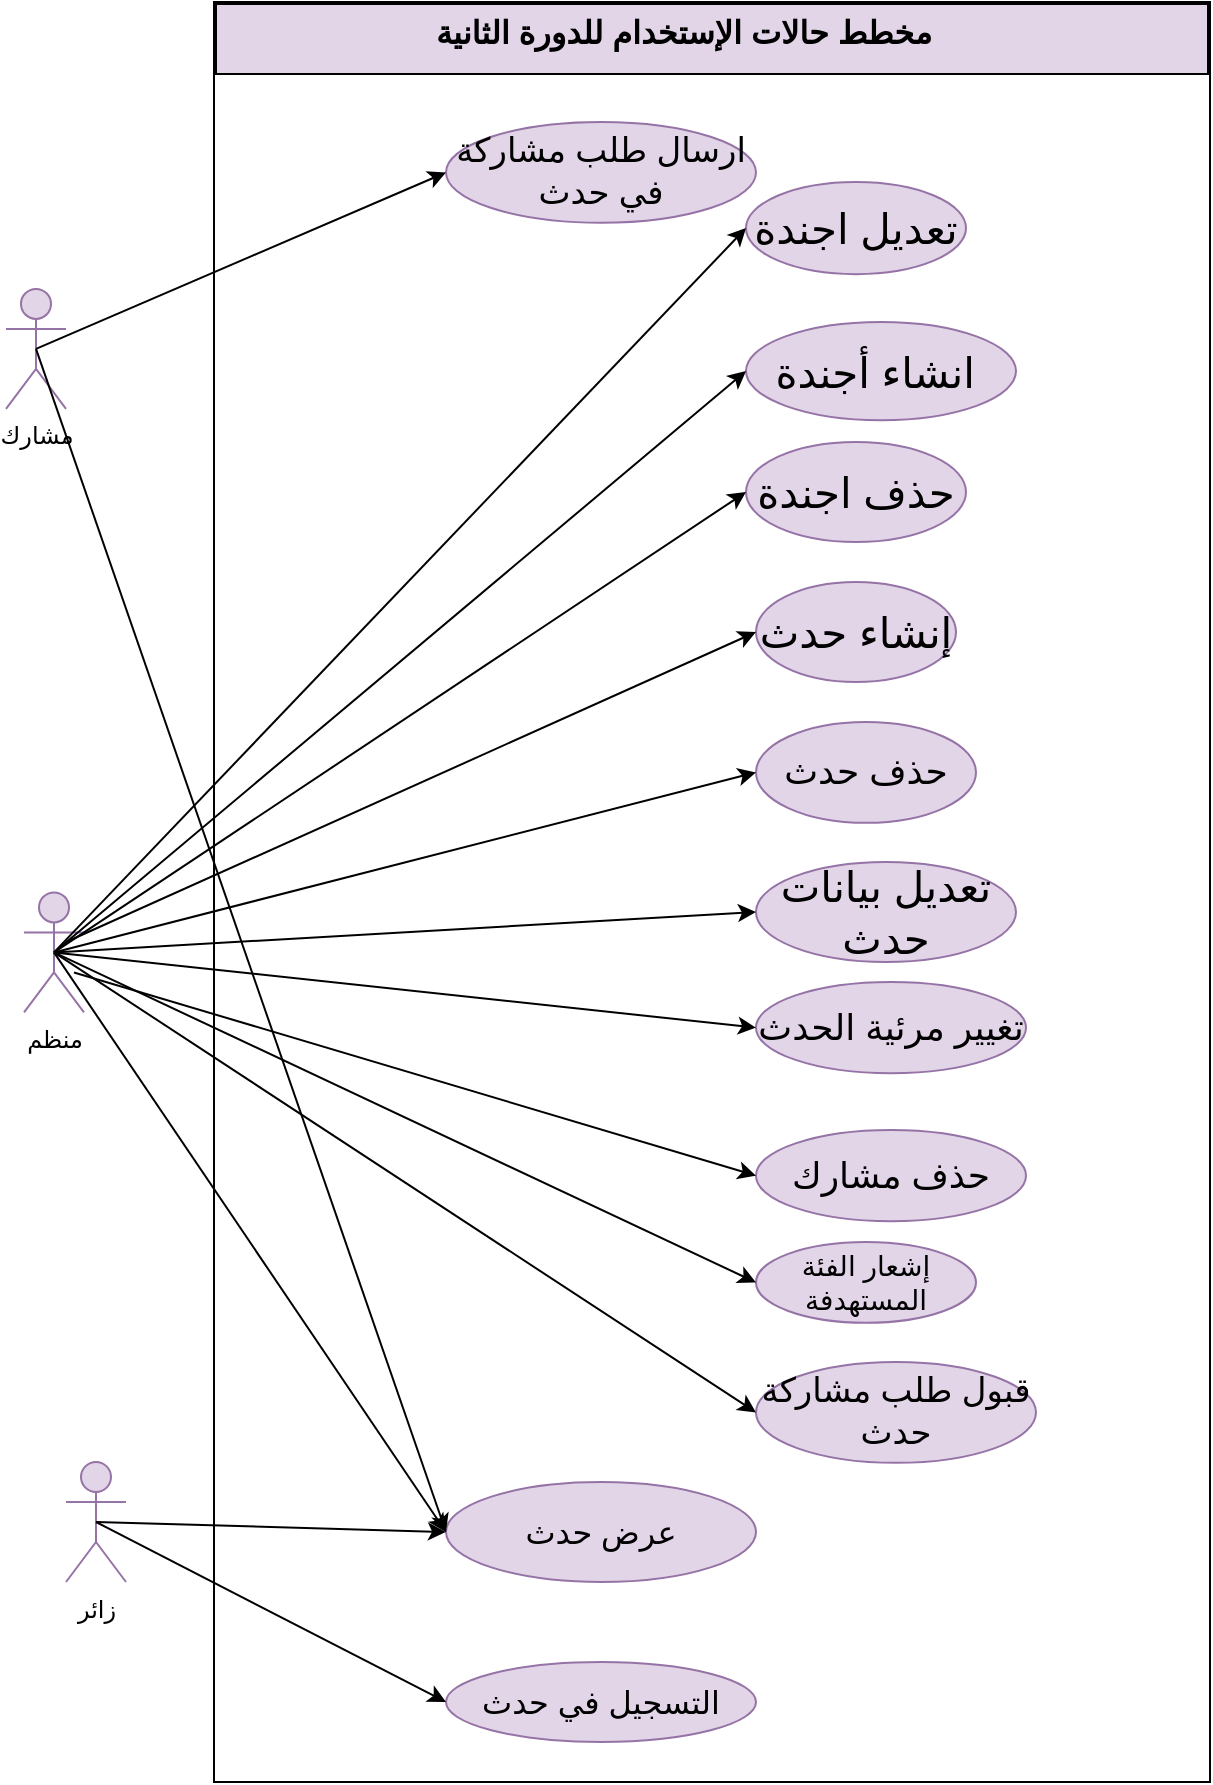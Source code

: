 <mxfile version="13.9.9" type="device" pages="3"><diagram id="Joiw_ys3Vns29vQA35F_" name="usecase diagram"><mxGraphModel dx="587" dy="1980" grid="1" gridSize="10" guides="1" tooltips="1" connect="1" arrows="1" fold="1" page="1" pageScale="1" pageWidth="850" pageHeight="1100" math="0" shadow="0"><root><mxCell id="0"/><mxCell id="1" parent="0"/><mxCell id="YMV_wM-iXMB4Q9IjDArN-46" value="" style="group" parent="1" vertex="1" connectable="0"><mxGeometry x="212" y="30" width="500" height="800" as="geometry"/></mxCell><mxCell id="YMV_wM-iXMB4Q9IjDArN-3" value="" style="rounded=0;whiteSpace=wrap;html=1;" parent="YMV_wM-iXMB4Q9IjDArN-46" vertex="1"><mxGeometry x="2" y="-90" width="498" height="890" as="geometry"/></mxCell><mxCell id="YMV_wM-iXMB4Q9IjDArN-48" value="&lt;span&gt;&lt;/span&gt;&lt;span&gt;&lt;/span&gt;&lt;span&gt;&lt;font style=&quot;font-size: 17px&quot;&gt;قبول طلب مشاركة حدث&lt;/font&gt;&lt;/span&gt;" style="ellipse;whiteSpace=wrap;html=1;fillColor=#e1d5e7;strokeColor=#9673a6;" parent="YMV_wM-iXMB4Q9IjDArN-46" vertex="1"><mxGeometry x="273" y="590" width="140" height="50.42" as="geometry"/></mxCell><mxCell id="YMV_wM-iXMB4Q9IjDArN-55" value="&lt;span&gt;&lt;font style=&quot;font-size: 17px&quot;&gt;ارسال طلب مشاركة في حدث&lt;/font&gt;&lt;/span&gt;" style="ellipse;whiteSpace=wrap;html=1;fillColor=#e1d5e7;strokeColor=#9673a6;" parent="YMV_wM-iXMB4Q9IjDArN-46" vertex="1"><mxGeometry x="118" y="-30" width="155" height="50.42" as="geometry"/></mxCell><mxCell id="YMV_wM-iXMB4Q9IjDArN-58" value="&lt;span style=&quot;text-align: left&quot;&gt;&lt;font style=&quot;font-size: 16px&quot;&gt;التسجيل في حدث&lt;/font&gt;&lt;/span&gt;" style="ellipse;whiteSpace=wrap;html=1;fillColor=#e1d5e7;strokeColor=#9673a6;" parent="YMV_wM-iXMB4Q9IjDArN-46" vertex="1"><mxGeometry x="118" y="740" width="155" height="40" as="geometry"/></mxCell><mxCell id="YMV_wM-iXMB4Q9IjDArN-64" value="&lt;span style=&quot;text-align: left&quot;&gt;&lt;font style=&quot;font-size: 16px&quot;&gt;عرض حدث&lt;/font&gt;&lt;/span&gt;" style="ellipse;whiteSpace=wrap;html=1;fillColor=#e1d5e7;strokeColor=#9673a6;" parent="YMV_wM-iXMB4Q9IjDArN-46" vertex="1"><mxGeometry x="118" y="650" width="155" height="50" as="geometry"/></mxCell><mxCell id="YMV_wM-iXMB4Q9IjDArN-29" value="&lt;span&gt;&lt;/span&gt;&lt;span&gt;&lt;/span&gt;&lt;span&gt;&lt;font style=&quot;font-size: 18px&quot;&gt;تغيير مرئية الحدث&lt;/font&gt;&lt;/span&gt;" style="ellipse;whiteSpace=wrap;html=1;fillColor=#e1d5e7;strokeColor=#9673a6;" parent="YMV_wM-iXMB4Q9IjDArN-46" vertex="1"><mxGeometry x="273" y="400.003" width="135" height="45.625" as="geometry"/></mxCell><mxCell id="YMV_wM-iXMB4Q9IjDArN-34" value="&lt;span&gt;&lt;/span&gt;&lt;span&gt;&lt;/span&gt;&lt;span&gt;&lt;font style=&quot;font-size: 18px&quot;&gt;حذف حدث&lt;/font&gt;&lt;/span&gt;" style="ellipse;whiteSpace=wrap;html=1;fillColor=#e1d5e7;strokeColor=#9673a6;" parent="YMV_wM-iXMB4Q9IjDArN-46" vertex="1"><mxGeometry x="273" y="270" width="110" height="50.42" as="geometry"/></mxCell><mxCell id="YMV_wM-iXMB4Q9IjDArN-30" value="&lt;font style=&quot;font-size: 21px&quot;&gt;تعديل بيانات حدث&lt;/font&gt;" style="ellipse;whiteSpace=wrap;html=1;fillColor=#e1d5e7;strokeColor=#9673a6;" parent="YMV_wM-iXMB4Q9IjDArN-46" vertex="1"><mxGeometry x="273" y="340" width="130" height="50" as="geometry"/></mxCell><mxCell id="YMV_wM-iXMB4Q9IjDArN-10" value="&lt;font style=&quot;font-size: 21px&quot;&gt;تعديل اجندة&lt;/font&gt;" style="ellipse;whiteSpace=wrap;html=1;fillColor=#e1d5e7;strokeColor=#9673a6;" parent="YMV_wM-iXMB4Q9IjDArN-46" vertex="1"><mxGeometry x="268" width="110" height="46.07" as="geometry"/></mxCell><mxCell id="YMV_wM-iXMB4Q9IjDArN-13" value="&lt;span style=&quot;font-size: 21px&quot;&gt;انشاء أجندة&amp;nbsp;&lt;/span&gt;" style="ellipse;whiteSpace=wrap;html=1;fillColor=#e1d5e7;strokeColor=#9673a6;" parent="YMV_wM-iXMB4Q9IjDArN-46" vertex="1"><mxGeometry x="268" y="70" width="135" height="49.1" as="geometry"/></mxCell><mxCell id="YMV_wM-iXMB4Q9IjDArN-12" value="&lt;font style=&quot;font-size: 21px&quot;&gt;حذف اجندة&lt;/font&gt;" style="ellipse;whiteSpace=wrap;html=1;fillColor=#e1d5e7;strokeColor=#9673a6;" parent="YMV_wM-iXMB4Q9IjDArN-46" vertex="1"><mxGeometry x="268" y="130" width="110" height="50" as="geometry"/></mxCell><mxCell id="YMV_wM-iXMB4Q9IjDArN-27" value="&lt;font style=&quot;font-size: 21px&quot;&gt;إنشاء حدث&lt;/font&gt;" style="ellipse;whiteSpace=wrap;html=1;fillColor=#e1d5e7;strokeColor=#9673a6;" parent="YMV_wM-iXMB4Q9IjDArN-46" vertex="1"><mxGeometry x="273" y="200" width="100" height="50" as="geometry"/></mxCell><mxCell id="YMV_wM-iXMB4Q9IjDArN-33" value="&lt;span&gt;&lt;/span&gt;&lt;span&gt;&lt;/span&gt;&lt;span&gt;&lt;font style=&quot;font-size: 14px&quot;&gt;إشعار الفئة المستهدفة&lt;/font&gt;&lt;/span&gt;" style="ellipse;whiteSpace=wrap;html=1;fillColor=#e1d5e7;strokeColor=#9673a6;" parent="YMV_wM-iXMB4Q9IjDArN-46" vertex="1"><mxGeometry x="273" y="530" width="110" height="40.42" as="geometry"/></mxCell><mxCell id="jQG2VQY0yL6jG53tbOGl-1" value="&lt;span&gt;&lt;/span&gt;&lt;span&gt;&lt;/span&gt;&lt;span&gt;&lt;font style=&quot;font-size: 18px&quot;&gt;حذف مشارك&lt;/font&gt;&lt;/span&gt;" style="ellipse;whiteSpace=wrap;html=1;fillColor=#e1d5e7;strokeColor=#9673a6;" vertex="1" parent="YMV_wM-iXMB4Q9IjDArN-46"><mxGeometry x="273" y="474.003" width="135" height="45.625" as="geometry"/></mxCell><mxCell id="YMV_wM-iXMB4Q9IjDArN-1" value="منظم" style="shape=umlActor;verticalLabelPosition=bottom;verticalAlign=top;html=1;fillColor=#e1d5e7;strokeColor=#9673a6;" parent="1" vertex="1"><mxGeometry x="119" y="385.21" width="30" height="60" as="geometry"/></mxCell><mxCell id="YMV_wM-iXMB4Q9IjDArN-15" value="" style="endArrow=classic;html=1;exitX=0.5;exitY=0.5;exitDx=0;exitDy=0;exitPerimeter=0;entryX=0;entryY=0.5;entryDx=0;entryDy=0;" parent="1" source="YMV_wM-iXMB4Q9IjDArN-1" target="YMV_wM-iXMB4Q9IjDArN-10" edge="1"><mxGeometry width="50" height="50" relative="1" as="geometry"><mxPoint x="806.5" y="280" as="sourcePoint"/><mxPoint x="667" y="110" as="targetPoint"/></mxGeometry></mxCell><mxCell id="YMV_wM-iXMB4Q9IjDArN-16" value="" style="endArrow=classic;html=1;exitX=0.5;exitY=0.5;exitDx=0;exitDy=0;exitPerimeter=0;entryX=0;entryY=0.5;entryDx=0;entryDy=0;" parent="1" source="YMV_wM-iXMB4Q9IjDArN-1" target="YMV_wM-iXMB4Q9IjDArN-13" edge="1"><mxGeometry width="50" height="50" relative="1" as="geometry"><mxPoint x="497" y="250" as="sourcePoint"/><mxPoint x="547" y="200" as="targetPoint"/></mxGeometry></mxCell><mxCell id="YMV_wM-iXMB4Q9IjDArN-17" value="" style="endArrow=classic;html=1;exitX=0.5;exitY=0.5;exitDx=0;exitDy=0;exitPerimeter=0;entryX=0;entryY=0.5;entryDx=0;entryDy=0;" parent="1" source="YMV_wM-iXMB4Q9IjDArN-1" target="YMV_wM-iXMB4Q9IjDArN-12" edge="1"><mxGeometry width="50" height="50" relative="1" as="geometry"><mxPoint x="819" y="295" as="sourcePoint"/><mxPoint x="679.5" y="190" as="targetPoint"/></mxGeometry></mxCell><mxCell id="YMV_wM-iXMB4Q9IjDArN-50" value="مشارك" style="shape=umlActor;verticalLabelPosition=bottom;verticalAlign=top;html=1;fillColor=#e1d5e7;strokeColor=#9673a6;" parent="1" vertex="1"><mxGeometry x="110" y="83.45" width="30" height="60" as="geometry"/></mxCell><mxCell id="YMV_wM-iXMB4Q9IjDArN-59" value="زائر" style="shape=umlActor;verticalLabelPosition=bottom;verticalAlign=top;html=1;fillColor=#e1d5e7;strokeColor=#9673a6;" parent="1" vertex="1"><mxGeometry x="140" y="670" width="30" height="60" as="geometry"/></mxCell><mxCell id="YMV_wM-iXMB4Q9IjDArN-70" value="" style="endArrow=classic;html=1;entryX=0;entryY=0.5;entryDx=0;entryDy=0;exitX=0.5;exitY=0.5;exitDx=0;exitDy=0;exitPerimeter=0;" parent="1" source="YMV_wM-iXMB4Q9IjDArN-50" target="YMV_wM-iXMB4Q9IjDArN-55" edge="1"><mxGeometry width="50" height="50" relative="1" as="geometry"><mxPoint x="47" y="210" as="sourcePoint"/><mxPoint x="257.0" y="121.667" as="targetPoint"/></mxGeometry></mxCell><mxCell id="YMV_wM-iXMB4Q9IjDArN-71" value="" style="endArrow=classic;html=1;exitX=0.5;exitY=0.5;exitDx=0;exitDy=0;exitPerimeter=0;entryX=0;entryY=0.5;entryDx=0;entryDy=0;" parent="1" source="YMV_wM-iXMB4Q9IjDArN-50" target="YMV_wM-iXMB4Q9IjDArN-64" edge="1"><mxGeometry width="50" height="50" relative="1" as="geometry"><mxPoint x="62" y="230" as="sourcePoint"/><mxPoint x="267.0" y="131.667" as="targetPoint"/></mxGeometry></mxCell><mxCell id="YMV_wM-iXMB4Q9IjDArN-72" value="" style="endArrow=classic;html=1;exitX=0.5;exitY=0.5;exitDx=0;exitDy=0;exitPerimeter=0;entryX=0;entryY=0.5;entryDx=0;entryDy=0;" parent="1" source="YMV_wM-iXMB4Q9IjDArN-1" target="YMV_wM-iXMB4Q9IjDArN-64" edge="1"><mxGeometry width="50" height="50" relative="1" as="geometry"><mxPoint x="507" y="390" as="sourcePoint"/><mxPoint x="557" y="340" as="targetPoint"/></mxGeometry></mxCell><mxCell id="YMV_wM-iXMB4Q9IjDArN-73" value="" style="endArrow=classic;html=1;exitX=0.5;exitY=0.5;exitDx=0;exitDy=0;exitPerimeter=0;entryX=0;entryY=0.5;entryDx=0;entryDy=0;" parent="1" source="YMV_wM-iXMB4Q9IjDArN-59" target="YMV_wM-iXMB4Q9IjDArN-58" edge="1"><mxGeometry width="50" height="50" relative="1" as="geometry"><mxPoint x="507" y="390" as="sourcePoint"/><mxPoint x="557" y="340" as="targetPoint"/></mxGeometry></mxCell><mxCell id="YMV_wM-iXMB4Q9IjDArN-74" value="" style="endArrow=classic;html=1;exitX=0.5;exitY=0.5;exitDx=0;exitDy=0;exitPerimeter=0;entryX=0;entryY=0.5;entryDx=0;entryDy=0;" parent="1" source="YMV_wM-iXMB4Q9IjDArN-59" target="YMV_wM-iXMB4Q9IjDArN-64" edge="1"><mxGeometry width="50" height="50" relative="1" as="geometry"><mxPoint x="507" y="390" as="sourcePoint"/><mxPoint x="557" y="340" as="targetPoint"/></mxGeometry></mxCell><mxCell id="6ThIfiOOap6lwdQkMsU3-3" value="" style="endArrow=classic;html=1;exitX=0.5;exitY=0.5;exitDx=0;exitDy=0;exitPerimeter=0;entryX=0;entryY=0.5;entryDx=0;entryDy=0;" parent="1" source="YMV_wM-iXMB4Q9IjDArN-1" target="YMV_wM-iXMB4Q9IjDArN-48" edge="1"><mxGeometry width="50" height="50" relative="1" as="geometry"><mxPoint x="370" y="290" as="sourcePoint"/><mxPoint x="420" y="240" as="targetPoint"/></mxGeometry></mxCell><mxCell id="8z9ZN75FpY0Gu5-SAW4F-3" value="" style="endArrow=classic;html=1;entryX=0;entryY=0.5;entryDx=0;entryDy=0;" parent="1" target="YMV_wM-iXMB4Q9IjDArN-27" edge="1"><mxGeometry width="50" height="50" relative="1" as="geometry"><mxPoint x="140" y="410" as="sourcePoint"/><mxPoint x="350" y="190" as="targetPoint"/></mxGeometry></mxCell><mxCell id="8z9ZN75FpY0Gu5-SAW4F-5" value="" style="endArrow=classic;html=1;entryX=0;entryY=0.5;entryDx=0;entryDy=0;exitX=0.5;exitY=0.5;exitDx=0;exitDy=0;exitPerimeter=0;" parent="1" source="YMV_wM-iXMB4Q9IjDArN-1" target="YMV_wM-iXMB4Q9IjDArN-30" edge="1"><mxGeometry width="50" height="50" relative="1" as="geometry"><mxPoint x="835" y="390.42" as="sourcePoint"/><mxPoint x="560.0" y="270.42" as="targetPoint"/></mxGeometry></mxCell><mxCell id="8z9ZN75FpY0Gu5-SAW4F-6" value="" style="endArrow=classic;html=1;entryX=0;entryY=0.5;entryDx=0;entryDy=0;exitX=0.5;exitY=0.5;exitDx=0;exitDy=0;exitPerimeter=0;" parent="1" source="YMV_wM-iXMB4Q9IjDArN-1" target="YMV_wM-iXMB4Q9IjDArN-29" edge="1"><mxGeometry width="50" height="50" relative="1" as="geometry"><mxPoint x="824.0" y="369.58" as="sourcePoint"/><mxPoint x="575.0" y="320.0" as="targetPoint"/></mxGeometry></mxCell><mxCell id="8z9ZN75FpY0Gu5-SAW4F-9" value="" style="endArrow=classic;html=1;entryX=0;entryY=0.5;entryDx=0;entryDy=0;exitX=0.5;exitY=0.5;exitDx=0;exitDy=0;exitPerimeter=0;" parent="1" source="YMV_wM-iXMB4Q9IjDArN-1" target="YMV_wM-iXMB4Q9IjDArN-33" edge="1"><mxGeometry width="50" height="50" relative="1" as="geometry"><mxPoint x="802.0" y="360" as="sourcePoint"/><mxPoint x="560.0" y="450.0" as="targetPoint"/></mxGeometry></mxCell><mxCell id="8z9ZN75FpY0Gu5-SAW4F-4" value="" style="endArrow=classic;html=1;entryX=0;entryY=0.5;entryDx=0;entryDy=0;exitX=0.5;exitY=0.5;exitDx=0;exitDy=0;exitPerimeter=0;" parent="1" source="YMV_wM-iXMB4Q9IjDArN-1" target="YMV_wM-iXMB4Q9IjDArN-34" edge="1"><mxGeometry width="50" height="50" relative="1" as="geometry"><mxPoint x="815" y="350" as="sourcePoint"/><mxPoint x="540.0" y="230.0" as="targetPoint"/></mxGeometry></mxCell><mxCell id="YMV_wM-iXMB4Q9IjDArN-4" value="" style="rounded=0;whiteSpace=wrap;html=1;fillColor=#e1d5e7;" parent="1" vertex="1"><mxGeometry x="215" y="-59" width="496" height="35" as="geometry"/></mxCell><mxCell id="YMV_wM-iXMB4Q9IjDArN-8" value="&lt;b&gt;&lt;font style=&quot;font-size: 16px&quot;&gt;مخطط حالات الإستخدام للدورة الثانية&lt;/font&gt;&lt;/b&gt;" style="text;html=1;strokeColor=none;fillColor=none;align=center;verticalAlign=middle;whiteSpace=wrap;rounded=0;" parent="1" vertex="1"><mxGeometry x="321.06" y="-60" width="255.88" height="29.17" as="geometry"/></mxCell><mxCell id="jQG2VQY0yL6jG53tbOGl-2" value="" style="endArrow=classic;html=1;entryX=0;entryY=0.5;entryDx=0;entryDy=0;exitX=0.5;exitY=0.5;exitDx=0;exitDy=0;exitPerimeter=0;" edge="1" parent="1" target="jQG2VQY0yL6jG53tbOGl-1"><mxGeometry width="50" height="50" relative="1" as="geometry"><mxPoint x="144" y="425.21" as="sourcePoint"/><mxPoint x="520" y="535.207" as="targetPoint"/></mxGeometry></mxCell></root></mxGraphModel></diagram><diagram id="tzQhxRJrNClUmqPQgv2V" name="Page-2"><mxGraphModel dx="640" dy="435" grid="1" gridSize="10" guides="1" tooltips="1" connect="1" arrows="1" fold="1" page="1" pageScale="1" pageWidth="850" pageHeight="1100" math="0" shadow="0"><root><mxCell id="JoEPi2jYt2yuKCO6E5QE-0"/><mxCell id="JoEPi2jYt2yuKCO6E5QE-1" parent="JoEPi2jYt2yuKCO6E5QE-0"/><mxCell id="tXpWClJl_muvw48rJ8pt-12" value="&lt;font style=&quot;font-size: 21px&quot;&gt;تعديل اجندة&lt;/font&gt;" style="ellipse;whiteSpace=wrap;html=1;fillColor=#e1d5e7;strokeColor=#9673a6;" parent="JoEPi2jYt2yuKCO6E5QE-1" vertex="1"><mxGeometry x="110" y="59.997" width="110" height="20" as="geometry"/></mxCell><mxCell id="tXpWClJl_muvw48rJ8pt-13" value="&lt;font style=&quot;font-size: 21px&quot;&gt;حذف اجندة&lt;/font&gt;" style="ellipse;whiteSpace=wrap;html=1;fillColor=#e1d5e7;strokeColor=#9673a6;" parent="JoEPi2jYt2yuKCO6E5QE-1" vertex="1"><mxGeometry x="110" y="119.997" width="110" height="30" as="geometry"/></mxCell><mxCell id="tXpWClJl_muvw48rJ8pt-38" value="" style="group" parent="JoEPi2jYt2yuKCO6E5QE-1" vertex="1" connectable="0"><mxGeometry x="530" y="54.997" width="210" height="60" as="geometry"/></mxCell><mxCell id="tXpWClJl_muvw48rJ8pt-11" value="منظم" style="shape=umlActor;verticalLabelPosition=bottom;verticalAlign=top;html=1;fillColor=#e1d5e7;strokeColor=#9673a6;" parent="tXpWClJl_muvw48rJ8pt-38" vertex="1"><mxGeometry x="180" width="30" height="60" as="geometry"/></mxCell><mxCell id="tXpWClJl_muvw48rJ8pt-15" value="&lt;font style=&quot;font-size: 21px&quot;&gt;إنشاء حدث&lt;/font&gt;" style="ellipse;whiteSpace=wrap;html=1;fillColor=#e1d5e7;strokeColor=#9673a6;" parent="tXpWClJl_muvw48rJ8pt-38" vertex="1"><mxGeometry y="5.003" width="100" height="50" as="geometry"/></mxCell><mxCell id="tXpWClJl_muvw48rJ8pt-34" style="edgeStyle=orthogonalEdgeStyle;rounded=0;orthogonalLoop=1;jettySize=auto;html=1;exitX=0.5;exitY=0.5;exitDx=0;exitDy=0;exitPerimeter=0;" parent="tXpWClJl_muvw48rJ8pt-38" source="tXpWClJl_muvw48rJ8pt-11" target="tXpWClJl_muvw48rJ8pt-15" edge="1"><mxGeometry relative="1" as="geometry"/></mxCell><mxCell id="tXpWClJl_muvw48rJ8pt-39" value="" style="group" parent="JoEPi2jYt2yuKCO6E5QE-1" vertex="1" connectable="0"><mxGeometry x="530" y="179.997" width="210" height="60" as="geometry"/></mxCell><mxCell id="tXpWClJl_muvw48rJ8pt-36" value="منظم" style="shape=umlActor;verticalLabelPosition=bottom;verticalAlign=top;html=1;fillColor=#e1d5e7;strokeColor=#9673a6;" parent="tXpWClJl_muvw48rJ8pt-39" vertex="1"><mxGeometry x="180" width="30" height="60" as="geometry"/></mxCell><mxCell id="tXpWClJl_muvw48rJ8pt-37" value="&lt;font style=&quot;font-size: 21px&quot;&gt;إلغاء حدث&lt;/font&gt;" style="ellipse;whiteSpace=wrap;html=1;fillColor=#e1d5e7;strokeColor=#9673a6;" parent="tXpWClJl_muvw48rJ8pt-39" vertex="1"><mxGeometry y="5.003" width="100" height="50" as="geometry"/></mxCell><mxCell id="tXpWClJl_muvw48rJ8pt-35" style="edgeStyle=orthogonalEdgeStyle;rounded=0;orthogonalLoop=1;jettySize=auto;html=1;exitX=0.5;exitY=0.5;exitDx=0;exitDy=0;exitPerimeter=0;" parent="tXpWClJl_muvw48rJ8pt-39" source="tXpWClJl_muvw48rJ8pt-36" target="tXpWClJl_muvw48rJ8pt-37" edge="1"><mxGeometry relative="1" as="geometry"/></mxCell><mxCell id="tXpWClJl_muvw48rJ8pt-42" value="" style="group" parent="JoEPi2jYt2yuKCO6E5QE-1" vertex="1" connectable="0"><mxGeometry x="530" y="329.997" width="210" height="80" as="geometry"/></mxCell><mxCell id="tXpWClJl_muvw48rJ8pt-43" value="منظم" style="shape=umlActor;verticalLabelPosition=bottom;verticalAlign=top;html=1;fillColor=#e1d5e7;strokeColor=#9673a6;" parent="tXpWClJl_muvw48rJ8pt-42" vertex="1"><mxGeometry x="180" y="12.5" width="30" height="60" as="geometry"/></mxCell><mxCell id="tXpWClJl_muvw48rJ8pt-44" value="&lt;font style=&quot;font-size: 21px&quot;&gt;تعديل بيانات حدث&lt;/font&gt;" style="ellipse;whiteSpace=wrap;html=1;fillColor=#e1d5e7;strokeColor=#9673a6;" parent="tXpWClJl_muvw48rJ8pt-42" vertex="1"><mxGeometry x="-40" y="5" width="140" height="75" as="geometry"/></mxCell><mxCell id="tXpWClJl_muvw48rJ8pt-45" style="edgeStyle=orthogonalEdgeStyle;rounded=0;orthogonalLoop=1;jettySize=auto;html=1;exitX=0.5;exitY=0.5;exitDx=0;exitDy=0;exitPerimeter=0;" parent="tXpWClJl_muvw48rJ8pt-42" source="tXpWClJl_muvw48rJ8pt-43" target="tXpWClJl_muvw48rJ8pt-44" edge="1"><mxGeometry relative="1" as="geometry"/></mxCell><mxCell id="zPbFt3TBXIodLgPHAkBQ-0" value="" style="group" parent="JoEPi2jYt2yuKCO6E5QE-1" vertex="1" connectable="0"><mxGeometry x="530" y="479.997" width="210" height="80" as="geometry"/></mxCell><mxCell id="zPbFt3TBXIodLgPHAkBQ-1" value="منظم" style="shape=umlActor;verticalLabelPosition=bottom;verticalAlign=top;html=1;fillColor=#e1d5e7;strokeColor=#9673a6;" parent="zPbFt3TBXIodLgPHAkBQ-0" vertex="1"><mxGeometry x="180" y="12.5" width="30" height="60" as="geometry"/></mxCell><mxCell id="zPbFt3TBXIodLgPHAkBQ-2" value="&lt;font style=&quot;font-size: 21px&quot;&gt;إشعار الفئة المستهدفة&lt;/font&gt;" style="ellipse;whiteSpace=wrap;html=1;fillColor=#e1d5e7;strokeColor=#9673a6;" parent="zPbFt3TBXIodLgPHAkBQ-0" vertex="1"><mxGeometry x="-60" y="5" width="160" height="75" as="geometry"/></mxCell><mxCell id="zPbFt3TBXIodLgPHAkBQ-3" style="edgeStyle=orthogonalEdgeStyle;rounded=0;orthogonalLoop=1;jettySize=auto;html=1;exitX=0.5;exitY=0.5;exitDx=0;exitDy=0;exitPerimeter=0;" parent="zPbFt3TBXIodLgPHAkBQ-0" source="zPbFt3TBXIodLgPHAkBQ-1" target="zPbFt3TBXIodLgPHAkBQ-2" edge="1"><mxGeometry relative="1" as="geometry"/></mxCell><mxCell id="WAnBbV44sacEfY0l--PA-1" value="" style="group" parent="JoEPi2jYt2yuKCO6E5QE-1" vertex="1" connectable="0"><mxGeometry x="530" y="619.997" width="210" height="80" as="geometry"/></mxCell><mxCell id="WAnBbV44sacEfY0l--PA-2" value="أدمن" style="shape=umlActor;verticalLabelPosition=bottom;verticalAlign=top;html=1;fillColor=#e1d5e7;strokeColor=#9673a6;" parent="WAnBbV44sacEfY0l--PA-1" vertex="1"><mxGeometry x="180" y="13.75" width="30" height="57.5" as="geometry"/></mxCell><mxCell id="WAnBbV44sacEfY0l--PA-3" value="&lt;span id=&quot;docs-internal-guid-652dcea1-7fff-1407-ecd0-396467a89977&quot;&gt;&lt;span style=&quot;font-size: 12pt ; font-family: &amp;#34;times new roman&amp;#34; ; background-color: transparent ; vertical-align: baseline&quot;&gt;عرض طلبات انضمام جهة منظمة&lt;/span&gt;&lt;/span&gt;" style="ellipse;whiteSpace=wrap;html=1;fillColor=#e1d5e7;strokeColor=#9673a6;" parent="WAnBbV44sacEfY0l--PA-1" vertex="1"><mxGeometry x="-100" y="5" width="200" height="75" as="geometry"/></mxCell><mxCell id="WAnBbV44sacEfY0l--PA-4" style="edgeStyle=orthogonalEdgeStyle;rounded=0;orthogonalLoop=1;jettySize=auto;html=1;exitX=0.5;exitY=0.5;exitDx=0;exitDy=0;exitPerimeter=0;" parent="WAnBbV44sacEfY0l--PA-1" source="WAnBbV44sacEfY0l--PA-2" target="WAnBbV44sacEfY0l--PA-3" edge="1"><mxGeometry relative="1" as="geometry"/></mxCell><mxCell id="SYEosKiXkKB6jaj564zP-0" value="" style="group" parent="JoEPi2jYt2yuKCO6E5QE-1" vertex="1" connectable="0"><mxGeometry x="80" y="219.997" width="210" height="60" as="geometry"/></mxCell><mxCell id="SYEosKiXkKB6jaj564zP-1" value="منظم" style="shape=umlActor;verticalLabelPosition=bottom;verticalAlign=top;html=1;fillColor=#e1d5e7;strokeColor=#9673a6;" parent="SYEosKiXkKB6jaj564zP-0" vertex="1"><mxGeometry x="180" width="30" height="60" as="geometry"/></mxCell><mxCell id="SYEosKiXkKB6jaj564zP-2" value="&lt;font style=&quot;font-size: 21px&quot;&gt;إنشاء أجندة&lt;/font&gt;" style="ellipse;whiteSpace=wrap;html=1;fillColor=#e1d5e7;strokeColor=#9673a6;" parent="SYEosKiXkKB6jaj564zP-0" vertex="1"><mxGeometry y="5.003" width="100" height="50" as="geometry"/></mxCell><mxCell id="SYEosKiXkKB6jaj564zP-3" style="edgeStyle=orthogonalEdgeStyle;rounded=0;orthogonalLoop=1;jettySize=auto;html=1;exitX=0.5;exitY=0.5;exitDx=0;exitDy=0;exitPerimeter=0;" parent="SYEosKiXkKB6jaj564zP-0" source="SYEosKiXkKB6jaj564zP-1" target="SYEosKiXkKB6jaj564zP-2" edge="1"><mxGeometry relative="1" as="geometry"/></mxCell></root></mxGraphModel></diagram><diagram id="GSOc3GP--JMMDdaInOl_" name="Page-3"><mxGraphModel dx="1097" dy="746" grid="1" gridSize="10" guides="1" tooltips="1" connect="1" arrows="1" fold="1" page="1" pageScale="1" pageWidth="850" pageHeight="1100" math="0" shadow="0"><root><mxCell id="hNtKS6bkDayOWpNFlj_N-0"/><mxCell id="hNtKS6bkDayOWpNFlj_N-1" parent="hNtKS6bkDayOWpNFlj_N-0"/><mxCell id="cedCvCtVIIGBYpoHU3s2-0" value="" style="group" parent="hNtKS6bkDayOWpNFlj_N-1" vertex="1" connectable="0"><mxGeometry x="155.94" y="210" width="472" height="730" as="geometry"/></mxCell><mxCell id="cedCvCtVIIGBYpoHU3s2-1" value="" style="rounded=0;whiteSpace=wrap;html=1;" parent="cedCvCtVIIGBYpoHU3s2-0" vertex="1"><mxGeometry y="-40" width="470" height="620" as="geometry"/></mxCell><mxCell id="cedCvCtVIIGBYpoHU3s2-2" value="&lt;span&gt;&lt;/span&gt;&lt;span&gt;&lt;/span&gt;&lt;span&gt;&lt;b&gt;&lt;font style=&quot;font-size: 17px&quot;&gt;تسجيل دخول&lt;/font&gt;&lt;/b&gt;&lt;/span&gt;" style="ellipse;whiteSpace=wrap;html=1;fillColor=#e1d5e7;strokeColor=#9673a6;" parent="cedCvCtVIIGBYpoHU3s2-0" vertex="1"><mxGeometry x="166" y="180.003" width="140" height="30.417" as="geometry"/></mxCell><mxCell id="cedCvCtVIIGBYpoHU3s2-3" value="&lt;span&gt;&lt;b&gt;&lt;font style=&quot;font-size: 17px&quot;&gt;تسجيل خروج&lt;/font&gt;&lt;/b&gt;&lt;/span&gt;" style="ellipse;whiteSpace=wrap;html=1;fillColor=#e1d5e7;strokeColor=#9673a6;" parent="cedCvCtVIIGBYpoHU3s2-0" vertex="1"><mxGeometry x="157.5" y="224.999" width="155" height="30.417" as="geometry"/></mxCell><mxCell id="cedCvCtVIIGBYpoHU3s2-5" value="&lt;div style=&quot;text-align: left&quot;&gt;&lt;span style=&quot;font-size: 16px&quot;&gt;&lt;b&gt;انشاء حساب شركة منظمة&lt;/b&gt;&lt;/span&gt;&lt;/div&gt;" style="ellipse;whiteSpace=wrap;html=1;fillColor=#e1d5e7;strokeColor=#9673a6;" parent="cedCvCtVIIGBYpoHU3s2-0" vertex="1"><mxGeometry x="159.5" y="507" width="155" height="50" as="geometry"/></mxCell><mxCell id="cedCvCtVIIGBYpoHU3s2-8" value="&lt;b&gt;&lt;font style=&quot;font-size: 18px&quot;&gt;رفض طلب انظمام المنظم&lt;/font&gt;&lt;/b&gt;" style="ellipse;whiteSpace=wrap;html=1;fillColor=#e1d5e7;strokeColor=#9673a6;" parent="cedCvCtVIIGBYpoHU3s2-0" vertex="1"><mxGeometry x="170" y="440" width="123" height="50" as="geometry"/></mxCell><mxCell id="cedCvCtVIIGBYpoHU3s2-9" value="&lt;font style=&quot;font-size: 21px&quot;&gt;تغيير كلمة مرور&lt;/font&gt;" style="ellipse;whiteSpace=wrap;html=1;fillColor=#e1d5e7;strokeColor=#9673a6;" parent="cedCvCtVIIGBYpoHU3s2-0" vertex="1"><mxGeometry x="170" y="270.0" width="130" height="30.417" as="geometry"/></mxCell><mxCell id="cedCvCtVIIGBYpoHU3s2-34" value="&lt;font style=&quot;font-size: 21px&quot;&gt;عرض طلبات انظمام&lt;/font&gt;" style="ellipse;whiteSpace=wrap;html=1;fillColor=#e1d5e7;strokeColor=#9673a6;" parent="cedCvCtVIIGBYpoHU3s2-0" vertex="1"><mxGeometry x="170.5" y="310" width="143" height="50" as="geometry"/></mxCell><mxCell id="cedCvCtVIIGBYpoHU3s2-7" value="&lt;span&gt;&lt;/span&gt;&lt;span&gt;&lt;/span&gt;&lt;span&gt;&lt;b&gt;&lt;font style=&quot;font-size: 18px&quot;&gt;تعديل بيانات حساب&lt;/font&gt;&lt;/b&gt;&lt;/span&gt;" style="ellipse;whiteSpace=wrap;html=1;fillColor=#e1d5e7;strokeColor=#9673a6;" parent="cedCvCtVIIGBYpoHU3s2-0" vertex="1"><mxGeometry x="188" y="-16" width="118" height="50" as="geometry"/></mxCell><mxCell id="cedCvCtVIIGBYpoHU3s2-13" value="&lt;font style=&quot;font-size: 21px&quot;&gt;إنشاء حساب&lt;/font&gt;" style="ellipse;whiteSpace=wrap;html=1;fillColor=#e1d5e7;strokeColor=#9673a6;" parent="cedCvCtVIIGBYpoHU3s2-0" vertex="1"><mxGeometry x="206" y="40" width="100" height="50" as="geometry"/></mxCell><mxCell id="cedCvCtVIIGBYpoHU3s2-45" value="" style="group" parent="cedCvCtVIIGBYpoHU3s2-0" vertex="1" connectable="0"><mxGeometry x="164.06" y="-10" width="153" height="170" as="geometry"/></mxCell><mxCell id="cedCvCtVIIGBYpoHU3s2-6" value="&lt;span&gt;&lt;/span&gt;&lt;span&gt;&lt;/span&gt;&lt;span&gt;&lt;font style=&quot;font-size: 18px&quot;&gt;&lt;b&gt;ارسال طلب انظمام كمنظم&lt;/b&gt;&lt;/font&gt;&lt;/span&gt;" style="ellipse;whiteSpace=wrap;html=1;fillColor=#e1d5e7;strokeColor=#9673a6;" parent="cedCvCtVIIGBYpoHU3s2-45" vertex="1"><mxGeometry y="105.061" width="153" height="64.939" as="geometry"/></mxCell><mxCell id="cedCvCtVIIGBYpoHU3s2-18" value="مستخدم" style="shape=umlActor;verticalLabelPosition=bottom;verticalAlign=top;html=1;fillColor=#e1d5e7;strokeColor=#9673a6;" parent="hNtKS6bkDayOWpNFlj_N-1" vertex="1"><mxGeometry x="714" y="465" width="30" height="65" as="geometry"/></mxCell><mxCell id="cedCvCtVIIGBYpoHU3s2-22" value="أدمن" style="shape=umlActor;verticalLabelPosition=bottom;verticalAlign=top;html=1;fillColor=#e1d5e7;strokeColor=#9673a6;" parent="hNtKS6bkDayOWpNFlj_N-1" vertex="1"><mxGeometry x="83" y="355" width="30" height="60" as="geometry"/></mxCell><mxCell id="cedCvCtVIIGBYpoHU3s2-24" value="" style="endArrow=classic;html=1;exitX=0.5;exitY=0.5;exitDx=0;exitDy=0;exitPerimeter=0;entryX=0;entryY=0.5;entryDx=0;entryDy=0;" parent="hNtKS6bkDayOWpNFlj_N-1" source="cedCvCtVIIGBYpoHU3s2-22" target="cedCvCtVIIGBYpoHU3s2-2" edge="1"><mxGeometry width="50" height="50" relative="1" as="geometry"><mxPoint x="140" y="455" as="sourcePoint"/><mxPoint x="500" y="515" as="targetPoint"/></mxGeometry></mxCell><mxCell id="cedCvCtVIIGBYpoHU3s2-25" value="" style="endArrow=classic;html=1;entryX=0;entryY=0.5;entryDx=0;entryDy=0;exitX=0.5;exitY=0.5;exitDx=0;exitDy=0;exitPerimeter=0;" parent="hNtKS6bkDayOWpNFlj_N-1" source="cedCvCtVIIGBYpoHU3s2-22" target="cedCvCtVIIGBYpoHU3s2-3" edge="1"><mxGeometry width="50" height="50" relative="1" as="geometry"><mxPoint x="-10" y="385" as="sourcePoint"/><mxPoint x="200.0" y="296.667" as="targetPoint"/></mxGeometry></mxCell><mxCell id="cedCvCtVIIGBYpoHU3s2-26" value="" style="endArrow=classic;html=1;exitX=0.5;exitY=0.5;exitDx=0;exitDy=0;exitPerimeter=0;entryX=0;entryY=0.5;entryDx=0;entryDy=0;" parent="hNtKS6bkDayOWpNFlj_N-1" source="cedCvCtVIIGBYpoHU3s2-22" target="cedCvCtVIIGBYpoHU3s2-5" edge="1"><mxGeometry width="50" height="50" relative="1" as="geometry"><mxPoint x="5" y="405" as="sourcePoint"/><mxPoint x="210.0" y="306.667" as="targetPoint"/></mxGeometry></mxCell><mxCell id="cedCvCtVIIGBYpoHU3s2-30" value="" style="rounded=0;whiteSpace=wrap;html=1;fillColor=#e1d5e7;strokeColor=#9673a6;" parent="hNtKS6bkDayOWpNFlj_N-1" vertex="1"><mxGeometry x="155.94" y="140" width="470" height="40" as="geometry"/></mxCell><mxCell id="cedCvCtVIIGBYpoHU3s2-31" value="&lt;b&gt;&lt;font style=&quot;font-size: 16px&quot;&gt;مخطط حالات الإستخدام للدورة الأولى&lt;/font&gt;&lt;/b&gt;" style="text;html=1;strokeColor=none;fillColor=none;align=center;verticalAlign=middle;whiteSpace=wrap;rounded=0;" parent="hNtKS6bkDayOWpNFlj_N-1" vertex="1"><mxGeometry x="265" y="140" width="255.88" height="39.17" as="geometry"/></mxCell><mxCell id="cedCvCtVIIGBYpoHU3s2-32" value="" style="endArrow=classic;html=1;exitX=0.5;exitY=0.5;exitDx=0;exitDy=0;exitPerimeter=0;entryX=1;entryY=0.5;entryDx=0;entryDy=0;" parent="hNtKS6bkDayOWpNFlj_N-1" source="cedCvCtVIIGBYpoHU3s2-18" target="cedCvCtVIIGBYpoHU3s2-2" edge="1"><mxGeometry width="50" height="50" relative="1" as="geometry"><mxPoint x="313" y="465" as="sourcePoint"/><mxPoint x="363" y="415" as="targetPoint"/></mxGeometry></mxCell><mxCell id="cedCvCtVIIGBYpoHU3s2-33" value="" style="endArrow=classic;html=1;entryX=1;entryY=0.5;entryDx=0;entryDy=0;" parent="hNtKS6bkDayOWpNFlj_N-1" target="cedCvCtVIIGBYpoHU3s2-3" edge="1"><mxGeometry width="50" height="50" relative="1" as="geometry"><mxPoint x="730" y="495" as="sourcePoint"/><mxPoint x="363" y="415" as="targetPoint"/></mxGeometry></mxCell><mxCell id="cedCvCtVIIGBYpoHU3s2-35" value="&lt;span&gt;&lt;/span&gt;&lt;span&gt;&lt;/span&gt;&lt;span&gt;&lt;b&gt;&lt;font style=&quot;font-size: 18px&quot;&gt;قبول طلب انظمام المنظم&lt;/font&gt;&lt;/b&gt;&lt;/span&gt;" style="ellipse;whiteSpace=wrap;html=1;fillColor=#e1d5e7;strokeColor=#9673a6;" parent="hNtKS6bkDayOWpNFlj_N-1" vertex="1"><mxGeometry x="320" y="575" width="126.94" height="55" as="geometry"/></mxCell><mxCell id="cedCvCtVIIGBYpoHU3s2-36" value="" style="endArrow=classic;html=1;entryX=1;entryY=0.5;entryDx=0;entryDy=0;" parent="hNtKS6bkDayOWpNFlj_N-1" target="cedCvCtVIIGBYpoHU3s2-13" edge="1"><mxGeometry width="50" height="50" relative="1" as="geometry"><mxPoint x="730" y="495" as="sourcePoint"/><mxPoint x="293" y="365" as="targetPoint"/></mxGeometry></mxCell><mxCell id="cedCvCtVIIGBYpoHU3s2-37" value="" style="endArrow=classic;html=1;entryX=1;entryY=0.5;entryDx=0;entryDy=0;exitX=0.5;exitY=0.5;exitDx=0;exitDy=0;exitPerimeter=0;" parent="hNtKS6bkDayOWpNFlj_N-1" source="cedCvCtVIIGBYpoHU3s2-18" target="cedCvCtVIIGBYpoHU3s2-9" edge="1"><mxGeometry width="50" height="50" relative="1" as="geometry"><mxPoint x="778" y="565.42" as="sourcePoint"/><mxPoint x="503.0" y="445.42" as="targetPoint"/></mxGeometry></mxCell><mxCell id="cedCvCtVIIGBYpoHU3s2-38" value="" style="endArrow=classic;html=1;entryX=1;entryY=0.5;entryDx=0;entryDy=0;exitX=0.5;exitY=0.5;exitDx=0;exitDy=0;exitPerimeter=0;" parent="hNtKS6bkDayOWpNFlj_N-1" source="cedCvCtVIIGBYpoHU3s2-18" target="cedCvCtVIIGBYpoHU3s2-6" edge="1"><mxGeometry width="50" height="50" relative="1" as="geometry"><mxPoint x="767.0" y="544.58" as="sourcePoint"/><mxPoint x="518.0" y="495" as="targetPoint"/></mxGeometry></mxCell><mxCell id="cedCvCtVIIGBYpoHU3s2-14" value="" style="endArrow=classic;html=1;entryX=1;entryY=0.5;entryDx=0;entryDy=0;exitX=0.5;exitY=0.5;exitDx=0;exitDy=0;exitPerimeter=0;" parent="hNtKS6bkDayOWpNFlj_N-1" source="cedCvCtVIIGBYpoHU3s2-18" target="cedCvCtVIIGBYpoHU3s2-7" edge="1"><mxGeometry width="50" height="50" relative="1" as="geometry"><mxPoint x="758" y="525" as="sourcePoint"/><mxPoint x="483.0" y="405.0" as="targetPoint"/></mxGeometry></mxCell><mxCell id="cedCvCtVIIGBYpoHU3s2-39" value="" style="endArrow=classic;html=1;exitX=0.5;exitY=0.5;exitDx=0;exitDy=0;exitPerimeter=0;entryX=0;entryY=0.5;entryDx=0;entryDy=0;" parent="hNtKS6bkDayOWpNFlj_N-1" source="cedCvCtVIIGBYpoHU3s2-22" target="cedCvCtVIIGBYpoHU3s2-8" edge="1"><mxGeometry width="50" height="50" relative="1" as="geometry"><mxPoint x="108" y="395" as="sourcePoint"/><mxPoint x="325.44" y="765" as="targetPoint"/></mxGeometry></mxCell><mxCell id="cedCvCtVIIGBYpoHU3s2-40" value="" style="endArrow=classic;html=1;exitX=0.5;exitY=0.5;exitDx=0;exitDy=0;exitPerimeter=0;entryX=0;entryY=0.5;entryDx=0;entryDy=0;" parent="hNtKS6bkDayOWpNFlj_N-1" source="cedCvCtVIIGBYpoHU3s2-22" target="cedCvCtVIIGBYpoHU3s2-35" edge="1"><mxGeometry width="50" height="50" relative="1" as="geometry"><mxPoint x="108" y="390" as="sourcePoint"/><mxPoint x="335.94" y="680" as="targetPoint"/></mxGeometry></mxCell><mxCell id="cedCvCtVIIGBYpoHU3s2-42" value="" style="endArrow=classic;html=1;exitX=0.5;exitY=0.5;exitDx=0;exitDy=0;exitPerimeter=0;entryX=0;entryY=0.5;entryDx=0;entryDy=0;" parent="hNtKS6bkDayOWpNFlj_N-1" source="cedCvCtVIIGBYpoHU3s2-22" target="cedCvCtVIIGBYpoHU3s2-34" edge="1"><mxGeometry width="50" height="50" relative="1" as="geometry"><mxPoint x="108" y="395" as="sourcePoint"/><mxPoint x="330.0" y="612.5" as="targetPoint"/></mxGeometry></mxCell><mxCell id="cedCvCtVIIGBYpoHU3s2-44" value="" style="endArrow=classic;html=1;exitX=0.5;exitY=0.5;exitDx=0;exitDy=0;exitPerimeter=0;entryX=0;entryY=0.5;entryDx=0;entryDy=0;" parent="hNtKS6bkDayOWpNFlj_N-1" source="cedCvCtVIIGBYpoHU3s2-22" target="cedCvCtVIIGBYpoHU3s2-9" edge="1"><mxGeometry width="50" height="50" relative="1" as="geometry"><mxPoint x="108" y="395" as="sourcePoint"/><mxPoint x="336.44" y="555" as="targetPoint"/></mxGeometry></mxCell><mxCell id="cedCvCtVIIGBYpoHU3s2-48" value="&lt;font style=&quot;font-size: 21px&quot;&gt;إنشاء حساب&lt;/font&gt;" style="ellipse;whiteSpace=wrap;html=1;fillColor=#e1d5e7;strokeColor=#9673a6;" parent="hNtKS6bkDayOWpNFlj_N-1" vertex="1"><mxGeometry x="960" y="220" width="100" height="50" as="geometry"/></mxCell><mxCell id="cedCvCtVIIGBYpoHU3s2-50" style="edgeStyle=orthogonalEdgeStyle;rounded=0;orthogonalLoop=1;jettySize=auto;html=1;entryX=1;entryY=0.5;entryDx=0;entryDy=0;" parent="hNtKS6bkDayOWpNFlj_N-1" source="cedCvCtVIIGBYpoHU3s2-49" target="cedCvCtVIIGBYpoHU3s2-48" edge="1"><mxGeometry relative="1" as="geometry"/></mxCell><mxCell id="cedCvCtVIIGBYpoHU3s2-49" value="مستخدم" style="shape=umlActor;verticalLabelPosition=bottom;verticalAlign=top;html=1;fillColor=#e1d5e7;strokeColor=#9673a6;" parent="hNtKS6bkDayOWpNFlj_N-1" vertex="1"><mxGeometry x="1185" y="210" width="30" height="70" as="geometry"/></mxCell><mxCell id="cedCvCtVIIGBYpoHU3s2-51" value="&lt;span&gt;&lt;/span&gt;&lt;span&gt;&lt;/span&gt;&lt;span&gt;&lt;b&gt;&lt;font style=&quot;font-size: 17px&quot;&gt;تسجيل دخول&lt;/font&gt;&lt;/b&gt;&lt;/span&gt;" style="ellipse;whiteSpace=wrap;html=1;fillColor=#e1d5e7;strokeColor=#9673a6;" parent="hNtKS6bkDayOWpNFlj_N-1" vertex="1"><mxGeometry x="950" y="347.29" width="110" height="55.42" as="geometry"/></mxCell><mxCell id="cedCvCtVIIGBYpoHU3s2-52" style="edgeStyle=orthogonalEdgeStyle;rounded=0;orthogonalLoop=1;jettySize=auto;html=1;entryX=1;entryY=0.5;entryDx=0;entryDy=0;" parent="hNtKS6bkDayOWpNFlj_N-1" source="cedCvCtVIIGBYpoHU3s2-53" edge="1"><mxGeometry relative="1" as="geometry"><mxPoint x="1060" y="375" as="targetPoint"/></mxGeometry></mxCell><mxCell id="cedCvCtVIIGBYpoHU3s2-53" value="مستخدم" style="shape=umlActor;verticalLabelPosition=bottom;verticalAlign=top;html=1;fillColor=#e1d5e7;strokeColor=#9673a6;" parent="hNtKS6bkDayOWpNFlj_N-1" vertex="1"><mxGeometry x="1185" y="340" width="30" height="70" as="geometry"/></mxCell><mxCell id="cedCvCtVIIGBYpoHU3s2-54" value="&lt;span&gt;&lt;/span&gt;&lt;span&gt;&lt;/span&gt;&lt;span&gt;&lt;b&gt;&lt;font style=&quot;font-size: 17px&quot;&gt;تعديل بيانات حساب&lt;/font&gt;&lt;/b&gt;&lt;/span&gt;" style="ellipse;whiteSpace=wrap;html=1;fillColor=#e1d5e7;strokeColor=#9673a6;" parent="hNtKS6bkDayOWpNFlj_N-1" vertex="1"><mxGeometry x="950" y="497.29" width="110" height="55.42" as="geometry"/></mxCell><mxCell id="cedCvCtVIIGBYpoHU3s2-55" style="edgeStyle=orthogonalEdgeStyle;rounded=0;orthogonalLoop=1;jettySize=auto;html=1;entryX=1;entryY=0.5;entryDx=0;entryDy=0;" parent="hNtKS6bkDayOWpNFlj_N-1" source="cedCvCtVIIGBYpoHU3s2-56" edge="1"><mxGeometry relative="1" as="geometry"><mxPoint x="1060" y="525" as="targetPoint"/></mxGeometry></mxCell><mxCell id="cedCvCtVIIGBYpoHU3s2-56" value="مستخدم" style="shape=umlActor;verticalLabelPosition=bottom;verticalAlign=top;html=1;fillColor=#e1d5e7;strokeColor=#9673a6;" parent="hNtKS6bkDayOWpNFlj_N-1" vertex="1"><mxGeometry x="1185" y="490" width="30" height="70" as="geometry"/></mxCell><mxCell id="cedCvCtVIIGBYpoHU3s2-57" value="&lt;span&gt;&lt;/span&gt;&lt;span&gt;&lt;/span&gt;&lt;span&gt;&lt;b&gt;&lt;font style=&quot;font-size: 17px&quot;&gt;انشاء حساب لجهة منظمة&lt;/font&gt;&lt;/b&gt;&lt;/span&gt;" style="ellipse;whiteSpace=wrap;html=1;fillColor=#e1d5e7;strokeColor=#9673a6;" parent="hNtKS6bkDayOWpNFlj_N-1" vertex="1"><mxGeometry x="900" y="648.29" width="160" height="72.71" as="geometry"/></mxCell><mxCell id="cedCvCtVIIGBYpoHU3s2-63" style="edgeStyle=orthogonalEdgeStyle;rounded=0;orthogonalLoop=1;jettySize=auto;html=1;entryX=1;entryY=0.5;entryDx=0;entryDy=0;" parent="hNtKS6bkDayOWpNFlj_N-1" source="cedCvCtVIIGBYpoHU3s2-59" target="cedCvCtVIIGBYpoHU3s2-57" edge="1"><mxGeometry relative="1" as="geometry"/></mxCell><mxCell id="cedCvCtVIIGBYpoHU3s2-59" value="مستخدم" style="shape=umlActor;verticalLabelPosition=bottom;verticalAlign=top;html=1;fillColor=#e1d5e7;strokeColor=#9673a6;" parent="hNtKS6bkDayOWpNFlj_N-1" vertex="1"><mxGeometry x="1185" y="650" width="30" height="70" as="geometry"/></mxCell><mxCell id="cedCvCtVIIGBYpoHU3s2-60" value="&lt;font style=&quot;font-size: 21px&quot;&gt;عرض طلبات انظمام&lt;br&gt;كمنظم&lt;br&gt;&lt;/font&gt;" style="ellipse;whiteSpace=wrap;html=1;fillColor=#e1d5e7;strokeColor=#9673a6;" parent="hNtKS6bkDayOWpNFlj_N-1" vertex="1"><mxGeometry x="917" y="775" width="143" height="50" as="geometry"/></mxCell><mxCell id="cedCvCtVIIGBYpoHU3s2-62" style="edgeStyle=orthogonalEdgeStyle;rounded=0;orthogonalLoop=1;jettySize=auto;html=1;entryX=1;entryY=0.5;entryDx=0;entryDy=0;" parent="hNtKS6bkDayOWpNFlj_N-1" source="cedCvCtVIIGBYpoHU3s2-61" target="cedCvCtVIIGBYpoHU3s2-60" edge="1"><mxGeometry relative="1" as="geometry"/></mxCell><mxCell id="cedCvCtVIIGBYpoHU3s2-61" value="أدمن" style="shape=umlActor;verticalLabelPosition=bottom;verticalAlign=top;html=1;fillColor=#e1d5e7;strokeColor=#9673a6;" parent="hNtKS6bkDayOWpNFlj_N-1" vertex="1"><mxGeometry x="1170" y="770" width="30" height="60" as="geometry"/></mxCell></root></mxGraphModel></diagram></mxfile>